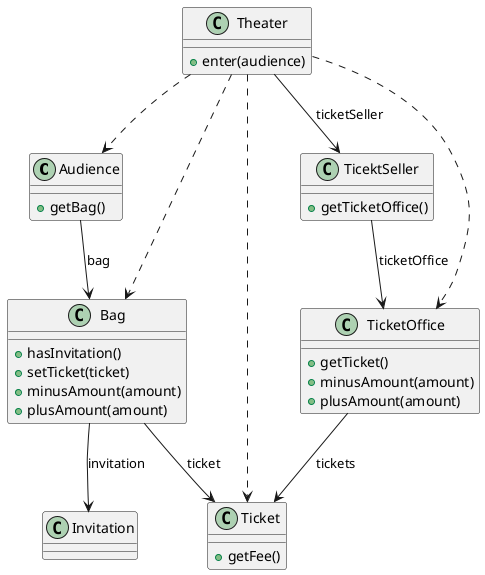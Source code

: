 @startuml
Audience --> Bag: bag

Bag --> Invitation: invitation
Bag --> Ticket: ticket

TicektSeller --> TicketOffice: ticketOffice

TicketOffice --> Ticket: tickets

Theater --> TicektSeller: ticketSeller
Theater ..> Audience
Theater ..> Bag
Theater ..> TicketOffice
Theater ..> Ticket

class Audience {
  +getBag()
}

class Bag {
  +hasInvitation()
  +setTicket(ticket)
  +minusAmount(amount)
  +plusAmount(amount)
}

class Invitation {
  
}

class Ticket {
  +getFee()
}

class TicektSeller {
  +getTicketOffice()
}

class TicketOffice {
  +getTicket()
  +minusAmount(amount)
  +plusAmount(amount)
}

class Theater {
  +enter(audience)
}
@enduml